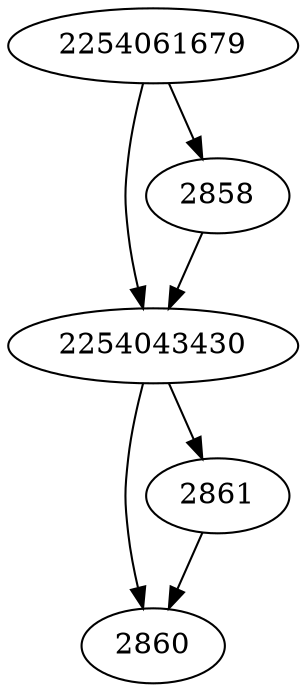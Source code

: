 strict digraph  {
2254043430;
2858;
2860;
2861;
2254061679;
2254043430 -> 2860;
2254043430 -> 2861;
2858 -> 2254043430;
2861 -> 2860;
2254061679 -> 2858;
2254061679 -> 2254043430;
}
